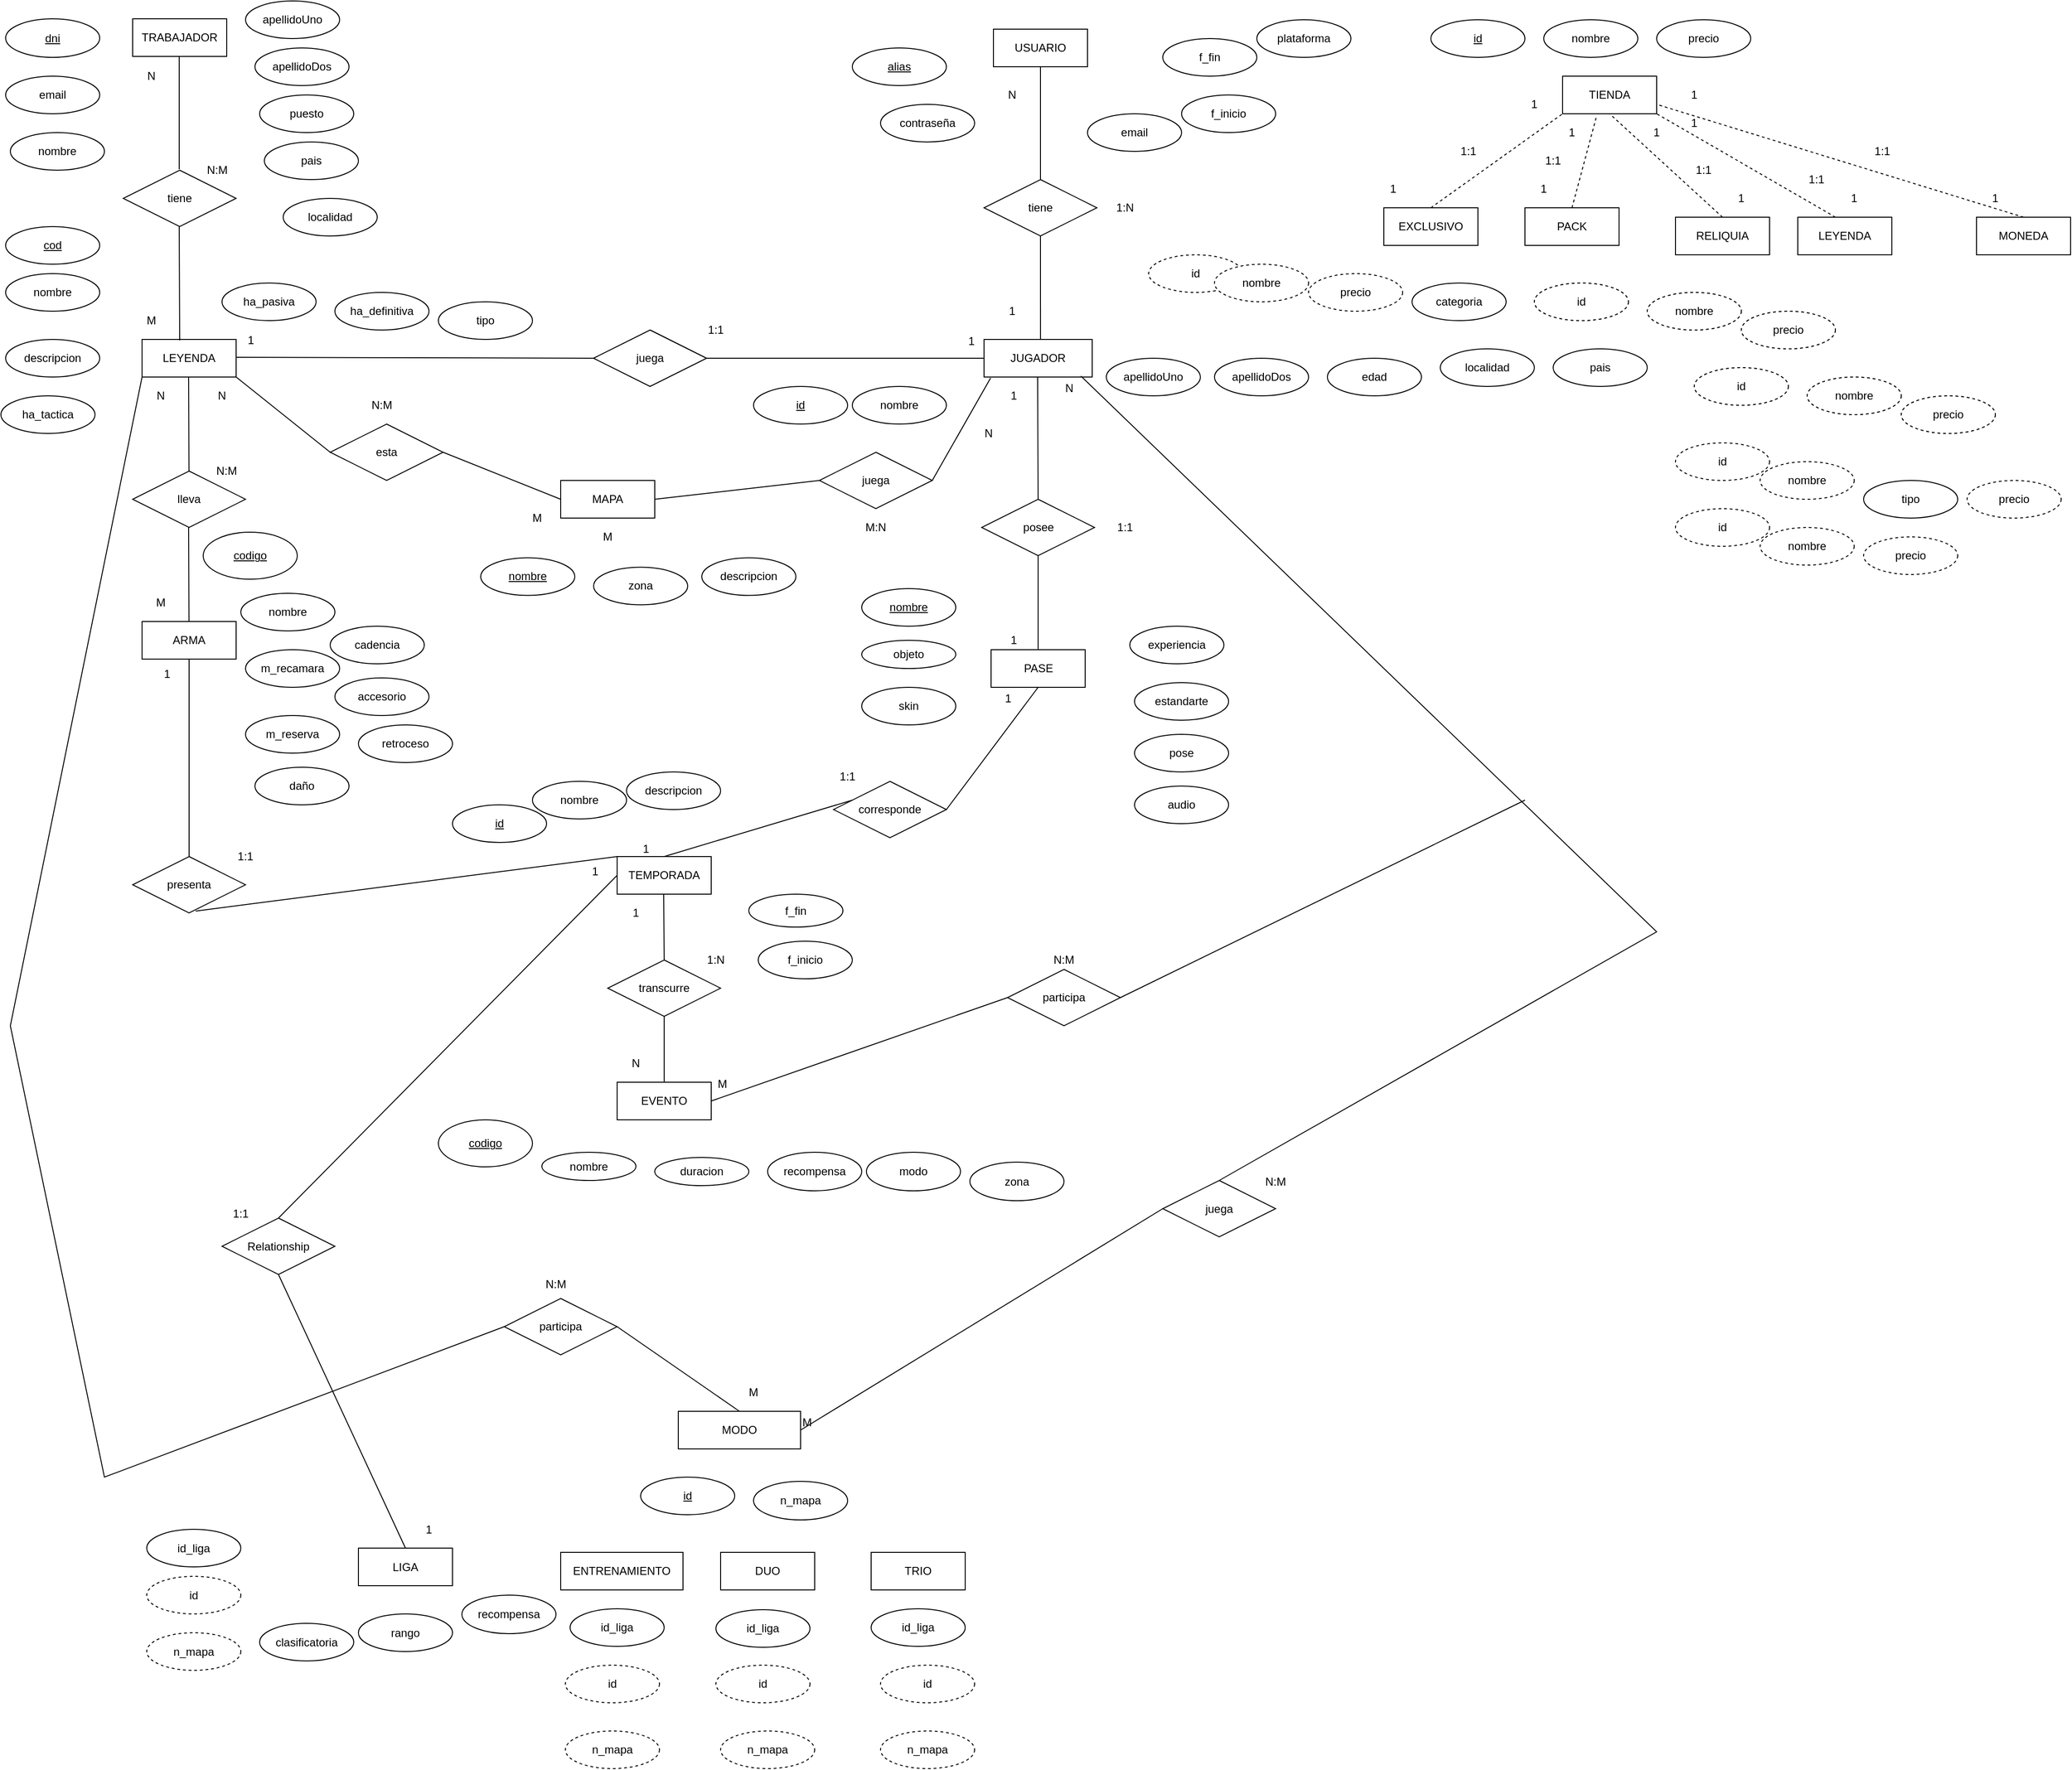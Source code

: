 <mxfile version="13.6.2" type="device"><diagram id="OpJ9rPGcbIPehEQFeCrA" name="Page-1"><mxGraphModel dx="868" dy="451" grid="1" gridSize="10" guides="1" tooltips="1" connect="1" arrows="1" fold="1" page="1" pageScale="1" pageWidth="2339" pageHeight="3300" math="0" shadow="0"><root><mxCell id="0"/><mxCell id="1" parent="0"/><mxCell id="3ivWLIvAnxg_gIfKYhiR-1" value="USUARIO" style="whiteSpace=wrap;html=1;align=center;" parent="1" vertex="1"><mxGeometry x="1085" y="40" width="100" height="40" as="geometry"/></mxCell><mxCell id="3ivWLIvAnxg_gIfKYhiR-7" value="TRABAJADOR" style="whiteSpace=wrap;html=1;align=center;" parent="1" vertex="1"><mxGeometry x="170" y="29" width="100" height="40" as="geometry"/></mxCell><mxCell id="3ivWLIvAnxg_gIfKYhiR-8" value="LEYENDA" style="whiteSpace=wrap;html=1;align=center;" parent="1" vertex="1"><mxGeometry x="180" y="370" width="100" height="40" as="geometry"/></mxCell><mxCell id="3ivWLIvAnxg_gIfKYhiR-9" value="MAPA" style="whiteSpace=wrap;html=1;align=center;" parent="1" vertex="1"><mxGeometry x="625" y="520" width="100" height="40" as="geometry"/></mxCell><mxCell id="3ivWLIvAnxg_gIfKYhiR-10" value="TEMPORADA" style="whiteSpace=wrap;html=1;align=center;" parent="1" vertex="1"><mxGeometry x="685" y="920" width="100" height="40" as="geometry"/></mxCell><mxCell id="3ivWLIvAnxg_gIfKYhiR-11" value="PASE" style="whiteSpace=wrap;html=1;align=center;" parent="1" vertex="1"><mxGeometry x="1082.5" y="700" width="100" height="40" as="geometry"/></mxCell><mxCell id="3ivWLIvAnxg_gIfKYhiR-12" value="LIGA" style="whiteSpace=wrap;html=1;align=center;" parent="1" vertex="1"><mxGeometry x="410" y="1655.5" width="100" height="40" as="geometry"/></mxCell><mxCell id="3ivWLIvAnxg_gIfKYhiR-13" value="ARMA" style="whiteSpace=wrap;html=1;align=center;" parent="1" vertex="1"><mxGeometry x="180" y="670" width="100" height="40" as="geometry"/></mxCell><mxCell id="3ivWLIvAnxg_gIfKYhiR-16" value="DUO" style="whiteSpace=wrap;html=1;align=center;" parent="1" vertex="1"><mxGeometry x="795" y="1660" width="100" height="40" as="geometry"/></mxCell><mxCell id="3ivWLIvAnxg_gIfKYhiR-17" value="TRIO" style="whiteSpace=wrap;html=1;align=center;" parent="1" vertex="1"><mxGeometry x="955" y="1660" width="100" height="40" as="geometry"/></mxCell><mxCell id="3ivWLIvAnxg_gIfKYhiR-18" value="ENTRENAMIENTO" style="whiteSpace=wrap;html=1;align=center;" parent="1" vertex="1"><mxGeometry x="625" y="1660" width="130" height="40" as="geometry"/></mxCell><mxCell id="3ivWLIvAnxg_gIfKYhiR-19" value="EVENTO" style="whiteSpace=wrap;html=1;align=center;" parent="1" vertex="1"><mxGeometry x="685" y="1160" width="100" height="40" as="geometry"/></mxCell><mxCell id="3ivWLIvAnxg_gIfKYhiR-22" value="apellidoUno" style="ellipse;whiteSpace=wrap;html=1;align=center;" parent="1" vertex="1"><mxGeometry x="1205" y="390" width="100" height="40" as="geometry"/></mxCell><mxCell id="3ivWLIvAnxg_gIfKYhiR-23" value="apellidoDos" style="ellipse;whiteSpace=wrap;html=1;align=center;" parent="1" vertex="1"><mxGeometry x="1320" y="390" width="100" height="40" as="geometry"/></mxCell><mxCell id="3ivWLIvAnxg_gIfKYhiR-24" value="nombre" style="ellipse;whiteSpace=wrap;html=1;align=center;" parent="1" vertex="1"><mxGeometry x="935" y="420" width="100" height="40" as="geometry"/></mxCell><mxCell id="3ivWLIvAnxg_gIfKYhiR-25" value="email" style="ellipse;whiteSpace=wrap;html=1;align=center;" parent="1" vertex="1"><mxGeometry x="1185" y="130" width="100" height="40" as="geometry"/></mxCell><mxCell id="3ivWLIvAnxg_gIfKYhiR-26" value="f_inicio" style="ellipse;whiteSpace=wrap;html=1;align=center;" parent="1" vertex="1"><mxGeometry x="1285" y="110" width="100" height="40" as="geometry"/></mxCell><mxCell id="3ivWLIvAnxg_gIfKYhiR-28" value="f_fin" style="ellipse;whiteSpace=wrap;html=1;align=center;" parent="1" vertex="1"><mxGeometry x="1265" y="50" width="100" height="40" as="geometry"/></mxCell><mxCell id="3ivWLIvAnxg_gIfKYhiR-29" value="contraseña" style="ellipse;whiteSpace=wrap;html=1;align=center;" parent="1" vertex="1"><mxGeometry x="965" y="120" width="100" height="40" as="geometry"/></mxCell><mxCell id="3ivWLIvAnxg_gIfKYhiR-31" value="JUGADOR" style="whiteSpace=wrap;html=1;align=center;" parent="1" vertex="1"><mxGeometry x="1075" y="370" width="115" height="40" as="geometry"/></mxCell><mxCell id="3ivWLIvAnxg_gIfKYhiR-32" value="plataforma" style="ellipse;whiteSpace=wrap;html=1;align=center;" parent="1" vertex="1"><mxGeometry x="1365" y="30" width="100" height="40" as="geometry"/></mxCell><mxCell id="3ivWLIvAnxg_gIfKYhiR-33" value="edad" style="ellipse;whiteSpace=wrap;html=1;align=center;" parent="1" vertex="1"><mxGeometry x="1440" y="390" width="100" height="40" as="geometry"/></mxCell><mxCell id="3ivWLIvAnxg_gIfKYhiR-36" value="id" style="ellipse;whiteSpace=wrap;html=1;align=center;fontStyle=4;" parent="1" vertex="1"><mxGeometry x="830" y="420" width="100" height="40" as="geometry"/></mxCell><mxCell id="3ivWLIvAnxg_gIfKYhiR-37" value="alias" style="ellipse;whiteSpace=wrap;html=1;align=center;fontStyle=4;" parent="1" vertex="1"><mxGeometry x="935" y="60" width="100" height="40" as="geometry"/></mxCell><mxCell id="3ivWLIvAnxg_gIfKYhiR-39" value="dni" style="ellipse;whiteSpace=wrap;html=1;align=center;fontStyle=4;" parent="1" vertex="1"><mxGeometry x="35" y="29" width="100" height="41" as="geometry"/></mxCell><mxCell id="3ivWLIvAnxg_gIfKYhiR-40" value="apellidoUno" style="ellipse;whiteSpace=wrap;html=1;align=center;" parent="1" vertex="1"><mxGeometry x="290" y="10" width="100" height="40" as="geometry"/></mxCell><mxCell id="3ivWLIvAnxg_gIfKYhiR-41" value="apellidoDos" style="ellipse;whiteSpace=wrap;html=1;align=center;" parent="1" vertex="1"><mxGeometry x="300" y="60" width="100" height="40" as="geometry"/></mxCell><mxCell id="3ivWLIvAnxg_gIfKYhiR-42" value="nombre" style="ellipse;whiteSpace=wrap;html=1;align=center;" parent="1" vertex="1"><mxGeometry x="40" y="150" width="100" height="40" as="geometry"/></mxCell><mxCell id="3ivWLIvAnxg_gIfKYhiR-44" value="email" style="ellipse;whiteSpace=wrap;html=1;align=center;" parent="1" vertex="1"><mxGeometry x="35" y="90" width="100" height="40" as="geometry"/></mxCell><mxCell id="3ivWLIvAnxg_gIfKYhiR-45" value="puesto" style="ellipse;whiteSpace=wrap;html=1;align=center;" parent="1" vertex="1"><mxGeometry x="305" y="110" width="100" height="40" as="geometry"/></mxCell><mxCell id="3ivWLIvAnxg_gIfKYhiR-46" value="pais" style="ellipse;whiteSpace=wrap;html=1;align=center;" parent="1" vertex="1"><mxGeometry x="310" y="160" width="100" height="40" as="geometry"/></mxCell><mxCell id="3ivWLIvAnxg_gIfKYhiR-47" value="localidad" style="ellipse;whiteSpace=wrap;html=1;align=center;" parent="1" vertex="1"><mxGeometry x="330" y="220" width="100" height="40" as="geometry"/></mxCell><mxCell id="3ivWLIvAnxg_gIfKYhiR-48" value="pais" style="ellipse;whiteSpace=wrap;html=1;align=center;" parent="1" vertex="1"><mxGeometry x="1680" y="380" width="100" height="40" as="geometry"/></mxCell><mxCell id="3ivWLIvAnxg_gIfKYhiR-49" value="localidad" style="ellipse;whiteSpace=wrap;html=1;align=center;" parent="1" vertex="1"><mxGeometry x="1560" y="380" width="100" height="40" as="geometry"/></mxCell><mxCell id="3ivWLIvAnxg_gIfKYhiR-50" value="nombre" style="ellipse;whiteSpace=wrap;html=1;align=center;" parent="1" vertex="1"><mxGeometry x="35" y="300" width="100" height="40" as="geometry"/></mxCell><mxCell id="3ivWLIvAnxg_gIfKYhiR-51" value="descripcion" style="ellipse;whiteSpace=wrap;html=1;align=center;" parent="1" vertex="1"><mxGeometry x="35" y="370" width="100" height="40" as="geometry"/></mxCell><mxCell id="3ivWLIvAnxg_gIfKYhiR-54" value="cod" style="ellipse;whiteSpace=wrap;html=1;align=center;fontStyle=4;" parent="1" vertex="1"><mxGeometry x="35" y="250" width="100" height="40" as="geometry"/></mxCell><mxCell id="3ivWLIvAnxg_gIfKYhiR-55" value="ha_tactica" style="ellipse;whiteSpace=wrap;html=1;align=center;" parent="1" vertex="1"><mxGeometry x="30" y="430" width="100" height="40" as="geometry"/></mxCell><mxCell id="3ivWLIvAnxg_gIfKYhiR-56" value="ha_pasiva" style="ellipse;whiteSpace=wrap;html=1;align=center;" parent="1" vertex="1"><mxGeometry x="265" y="310" width="100" height="40" as="geometry"/></mxCell><mxCell id="3ivWLIvAnxg_gIfKYhiR-57" value="ha_definitiva" style="ellipse;whiteSpace=wrap;html=1;align=center;" parent="1" vertex="1"><mxGeometry x="385" y="320" width="100" height="40" as="geometry"/></mxCell><mxCell id="3ivWLIvAnxg_gIfKYhiR-58" value="tipo" style="ellipse;whiteSpace=wrap;html=1;align=center;" parent="1" vertex="1"><mxGeometry x="495" y="330" width="100" height="40" as="geometry"/></mxCell><mxCell id="3ivWLIvAnxg_gIfKYhiR-59" value="id" style="ellipse;whiteSpace=wrap;html=1;align=center;fontStyle=4;" parent="1" vertex="1"><mxGeometry x="510" y="865" width="100" height="40" as="geometry"/></mxCell><mxCell id="3ivWLIvAnxg_gIfKYhiR-60" value="nombre" style="ellipse;whiteSpace=wrap;html=1;align=center;" parent="1" vertex="1"><mxGeometry x="595" y="840" width="100" height="40" as="geometry"/></mxCell><mxCell id="3ivWLIvAnxg_gIfKYhiR-61" value="f_inicio" style="ellipse;whiteSpace=wrap;html=1;align=center;" parent="1" vertex="1"><mxGeometry x="835" y="1010" width="100" height="40" as="geometry"/></mxCell><mxCell id="3ivWLIvAnxg_gIfKYhiR-62" value="f_fin" style="ellipse;whiteSpace=wrap;html=1;align=center;" parent="1" vertex="1"><mxGeometry x="825" y="960" width="100" height="35" as="geometry"/></mxCell><mxCell id="3ivWLIvAnxg_gIfKYhiR-64" value="descripcion" style="ellipse;whiteSpace=wrap;html=1;align=center;" parent="1" vertex="1"><mxGeometry x="695" y="830" width="100" height="40" as="geometry"/></mxCell><mxCell id="3ivWLIvAnxg_gIfKYhiR-66" value="zona" style="ellipse;whiteSpace=wrap;html=1;align=center;" parent="1" vertex="1"><mxGeometry x="660" y="612.25" width="100" height="40" as="geometry"/></mxCell><mxCell id="3ivWLIvAnxg_gIfKYhiR-67" value="descripcion" style="ellipse;whiteSpace=wrap;html=1;align=center;" parent="1" vertex="1"><mxGeometry x="775" y="602.25" width="100" height="40" as="geometry"/></mxCell><mxCell id="3ivWLIvAnxg_gIfKYhiR-68" value="nombre" style="ellipse;whiteSpace=wrap;html=1;align=center;fontStyle=4;" parent="1" vertex="1"><mxGeometry x="540" y="602.25" width="100" height="40" as="geometry"/></mxCell><mxCell id="PjXVe1Uv_4ituTJSpdPU-1" value="nombre" style="ellipse;whiteSpace=wrap;html=1;align=center;fontStyle=4;" parent="1" vertex="1"><mxGeometry x="945" y="635" width="100" height="40" as="geometry"/></mxCell><mxCell id="PjXVe1Uv_4ituTJSpdPU-2" value="objeto" style="ellipse;whiteSpace=wrap;html=1;align=center;" parent="1" vertex="1"><mxGeometry x="945" y="690" width="100" height="30" as="geometry"/></mxCell><mxCell id="PjXVe1Uv_4ituTJSpdPU-3" value="skin" style="ellipse;whiteSpace=wrap;html=1;align=center;" parent="1" vertex="1"><mxGeometry x="945" y="740" width="100" height="40" as="geometry"/></mxCell><mxCell id="PjXVe1Uv_4ituTJSpdPU-4" value="audio" style="ellipse;whiteSpace=wrap;html=1;align=center;" parent="1" vertex="1"><mxGeometry x="1235" y="845" width="100" height="40" as="geometry"/></mxCell><mxCell id="PjXVe1Uv_4ituTJSpdPU-5" value="pose" style="ellipse;whiteSpace=wrap;html=1;align=center;" parent="1" vertex="1"><mxGeometry x="1235" y="790" width="100" height="40" as="geometry"/></mxCell><mxCell id="PjXVe1Uv_4ituTJSpdPU-6" value="estandarte" style="ellipse;whiteSpace=wrap;html=1;align=center;" parent="1" vertex="1"><mxGeometry x="1235" y="735" width="100" height="40" as="geometry"/></mxCell><mxCell id="PjXVe1Uv_4ituTJSpdPU-7" value="experiencia" style="ellipse;whiteSpace=wrap;html=1;align=center;" parent="1" vertex="1"><mxGeometry x="1230" y="675" width="100" height="40" as="geometry"/></mxCell><mxCell id="PjXVe1Uv_4ituTJSpdPU-9" value="rango" style="ellipse;whiteSpace=wrap;html=1;align=center;" parent="1" vertex="1"><mxGeometry x="410" y="1725.5" width="100" height="40" as="geometry"/></mxCell><mxCell id="PjXVe1Uv_4ituTJSpdPU-14" value="recompensa" style="ellipse;whiteSpace=wrap;html=1;align=center;" parent="1" vertex="1"><mxGeometry x="520" y="1705.5" width="100" height="41" as="geometry"/></mxCell><mxCell id="PjXVe1Uv_4ituTJSpdPU-21" value="nombre" style="ellipse;whiteSpace=wrap;html=1;align=center;" parent="1" vertex="1"><mxGeometry x="285" y="640" width="100" height="40" as="geometry"/></mxCell><mxCell id="PjXVe1Uv_4ituTJSpdPU-22" value="m_recamara" style="ellipse;whiteSpace=wrap;html=1;align=center;" parent="1" vertex="1"><mxGeometry x="290" y="700" width="100" height="40" as="geometry"/></mxCell><mxCell id="PjXVe1Uv_4ituTJSpdPU-23" value="m_reserva" style="ellipse;whiteSpace=wrap;html=1;align=center;" parent="1" vertex="1"><mxGeometry x="290" y="770" width="100" height="40" as="geometry"/></mxCell><mxCell id="PjXVe1Uv_4ituTJSpdPU-24" value="daño" style="ellipse;whiteSpace=wrap;html=1;align=center;" parent="1" vertex="1"><mxGeometry x="300" y="825" width="100" height="40" as="geometry"/></mxCell><mxCell id="PjXVe1Uv_4ituTJSpdPU-25" value="retroceso" style="ellipse;whiteSpace=wrap;html=1;align=center;" parent="1" vertex="1"><mxGeometry x="410" y="780" width="100" height="40" as="geometry"/></mxCell><mxCell id="PjXVe1Uv_4ituTJSpdPU-26" value="accesorio" style="ellipse;whiteSpace=wrap;html=1;align=center;" parent="1" vertex="1"><mxGeometry x="385" y="730" width="100" height="40" as="geometry"/></mxCell><mxCell id="PjXVe1Uv_4ituTJSpdPU-27" value="codigo" style="ellipse;whiteSpace=wrap;html=1;align=center;fontStyle=4;" parent="1" vertex="1"><mxGeometry x="245" y="575" width="100" height="50" as="geometry"/></mxCell><mxCell id="PjXVe1Uv_4ituTJSpdPU-28" value="cadencia" style="ellipse;whiteSpace=wrap;html=1;align=center;" parent="1" vertex="1"><mxGeometry x="380" y="675" width="100" height="40" as="geometry"/></mxCell><mxCell id="PjXVe1Uv_4ituTJSpdPU-29" value="duracion" style="ellipse;whiteSpace=wrap;html=1;align=center;" parent="1" vertex="1"><mxGeometry x="725" y="1240" width="100" height="30" as="geometry"/></mxCell><mxCell id="PjXVe1Uv_4ituTJSpdPU-31" value="nombre" style="ellipse;whiteSpace=wrap;html=1;align=center;" parent="1" vertex="1"><mxGeometry x="605" y="1234.5" width="100" height="30" as="geometry"/></mxCell><mxCell id="PjXVe1Uv_4ituTJSpdPU-32" value="recompensa" style="ellipse;whiteSpace=wrap;html=1;align=center;" parent="1" vertex="1"><mxGeometry x="845" y="1234.5" width="100" height="41" as="geometry"/></mxCell><mxCell id="PjXVe1Uv_4ituTJSpdPU-33" value="modo" style="ellipse;whiteSpace=wrap;html=1;align=center;" parent="1" vertex="1"><mxGeometry x="950" y="1234.5" width="100" height="41" as="geometry"/></mxCell><mxCell id="PjXVe1Uv_4ituTJSpdPU-34" value="zona" style="ellipse;whiteSpace=wrap;html=1;align=center;" parent="1" vertex="1"><mxGeometry x="1060" y="1245" width="100" height="41" as="geometry"/></mxCell><mxCell id="PjXVe1Uv_4ituTJSpdPU-35" value="codigo" style="ellipse;whiteSpace=wrap;html=1;align=center;fontStyle=4;" parent="1" vertex="1"><mxGeometry x="495" y="1200" width="100" height="50" as="geometry"/></mxCell><mxCell id="PjXVe1Uv_4ituTJSpdPU-36" value="n_mapa" style="ellipse;whiteSpace=wrap;html=1;align=center;" parent="1" vertex="1"><mxGeometry x="830" y="1584.5" width="100" height="41" as="geometry"/></mxCell><mxCell id="PjXVe1Uv_4ituTJSpdPU-40" value="MODO" style="whiteSpace=wrap;html=1;align=center;" parent="1" vertex="1"><mxGeometry x="750" y="1510" width="130" height="40" as="geometry"/></mxCell><mxCell id="PjXVe1Uv_4ituTJSpdPU-42" value="id" style="ellipse;whiteSpace=wrap;html=1;align=center;fontStyle=4;" parent="1" vertex="1"><mxGeometry x="710" y="1580" width="100" height="40" as="geometry"/></mxCell><mxCell id="PjXVe1Uv_4ituTJSpdPU-43" value="n_mapa" style="ellipse;whiteSpace=wrap;html=1;align=center;dashed=1;" parent="1" vertex="1"><mxGeometry x="630" y="1850" width="100" height="40" as="geometry"/></mxCell><mxCell id="PjXVe1Uv_4ituTJSpdPU-44" value="n_mapa" style="ellipse;whiteSpace=wrap;html=1;align=center;dashed=1;" parent="1" vertex="1"><mxGeometry x="965" y="1850" width="100" height="40" as="geometry"/></mxCell><mxCell id="PjXVe1Uv_4ituTJSpdPU-45" value="n_mapa" style="ellipse;whiteSpace=wrap;html=1;align=center;dashed=1;" parent="1" vertex="1"><mxGeometry x="795" y="1850" width="100" height="40" as="geometry"/></mxCell><mxCell id="PjXVe1Uv_4ituTJSpdPU-46" value="tiene" style="shape=rhombus;perimeter=rhombusPerimeter;whiteSpace=wrap;html=1;align=center;" parent="1" vertex="1"><mxGeometry x="1075" y="200" width="120" height="60" as="geometry"/></mxCell><mxCell id="PjXVe1Uv_4ituTJSpdPU-51" value="" style="endArrow=none;html=1;rounded=0;entryX=0.5;entryY=1;entryDx=0;entryDy=0;exitX=0.5;exitY=0;exitDx=0;exitDy=0;" parent="1" source="PjXVe1Uv_4ituTJSpdPU-46" target="3ivWLIvAnxg_gIfKYhiR-1" edge="1"><mxGeometry relative="1" as="geometry"><mxPoint x="965" y="240" as="sourcePoint"/><mxPoint x="1125" y="240" as="targetPoint"/></mxGeometry></mxCell><mxCell id="PjXVe1Uv_4ituTJSpdPU-53" value="N" style="text;html=1;strokeColor=none;fillColor=none;align=center;verticalAlign=middle;whiteSpace=wrap;rounded=0;" parent="1" vertex="1"><mxGeometry x="1085" y="100" width="40" height="20" as="geometry"/></mxCell><mxCell id="PjXVe1Uv_4ituTJSpdPU-55" value="1" style="text;html=1;strokeColor=none;fillColor=none;align=center;verticalAlign=middle;whiteSpace=wrap;rounded=0;" parent="1" vertex="1"><mxGeometry x="1085" y="330" width="40" height="20" as="geometry"/></mxCell><mxCell id="PjXVe1Uv_4ituTJSpdPU-57" value="" style="endArrow=none;html=1;rounded=0;entryX=0.5;entryY=1;entryDx=0;entryDy=0;exitX=0.522;exitY=0;exitDx=0;exitDy=0;exitPerimeter=0;" parent="1" source="3ivWLIvAnxg_gIfKYhiR-31" edge="1"><mxGeometry relative="1" as="geometry"><mxPoint x="1135" y="360" as="sourcePoint"/><mxPoint x="1135" y="260" as="targetPoint"/></mxGeometry></mxCell><mxCell id="PjXVe1Uv_4ituTJSpdPU-58" value="1:N" style="text;html=1;strokeColor=none;fillColor=none;align=center;verticalAlign=middle;whiteSpace=wrap;rounded=0;" parent="1" vertex="1"><mxGeometry x="1205" y="220" width="40" height="20" as="geometry"/></mxCell><mxCell id="PjXVe1Uv_4ituTJSpdPU-60" value="juega" style="shape=rhombus;perimeter=rhombusPerimeter;whiteSpace=wrap;html=1;align=center;" parent="1" vertex="1"><mxGeometry x="660" y="360" width="120" height="60" as="geometry"/></mxCell><mxCell id="PjXVe1Uv_4ituTJSpdPU-61" value="1:1" style="text;html=1;strokeColor=none;fillColor=none;align=center;verticalAlign=middle;whiteSpace=wrap;rounded=0;" parent="1" vertex="1"><mxGeometry x="770" y="350" width="40" height="20" as="geometry"/></mxCell><mxCell id="PjXVe1Uv_4ituTJSpdPU-62" value="" style="endArrow=none;html=1;rounded=0;entryX=0;entryY=0.5;entryDx=0;entryDy=0;exitX=1;exitY=0.5;exitDx=0;exitDy=0;" parent="1" source="PjXVe1Uv_4ituTJSpdPU-60" target="3ivWLIvAnxg_gIfKYhiR-31" edge="1"><mxGeometry relative="1" as="geometry"><mxPoint x="780" y="379.5" as="sourcePoint"/><mxPoint x="940" y="379.5" as="targetPoint"/></mxGeometry></mxCell><mxCell id="PjXVe1Uv_4ituTJSpdPU-63" value="1" style="resizable=0;html=1;align=right;verticalAlign=bottom;" parent="PjXVe1Uv_4ituTJSpdPU-62" connectable="0" vertex="1"><mxGeometry x="1" relative="1" as="geometry"><mxPoint x="-10" y="-10" as="offset"/></mxGeometry></mxCell><mxCell id="PjXVe1Uv_4ituTJSpdPU-64" value="" style="endArrow=none;html=1;rounded=0;entryX=0;entryY=0.5;entryDx=0;entryDy=0;" parent="1" target="PjXVe1Uv_4ituTJSpdPU-60" edge="1"><mxGeometry relative="1" as="geometry"><mxPoint x="280" y="389" as="sourcePoint"/><mxPoint x="585" y="389.5" as="targetPoint"/></mxGeometry></mxCell><mxCell id="PjXVe1Uv_4ituTJSpdPU-65" value="1" style="resizable=0;html=1;align=right;verticalAlign=bottom;" parent="PjXVe1Uv_4ituTJSpdPU-64" connectable="0" vertex="1"><mxGeometry x="1" relative="1" as="geometry"><mxPoint x="-360" y="-10" as="offset"/></mxGeometry></mxCell><mxCell id="PjXVe1Uv_4ituTJSpdPU-67" value="juega" style="shape=rhombus;perimeter=rhombusPerimeter;whiteSpace=wrap;html=1;align=center;" parent="1" vertex="1"><mxGeometry x="660" y="360" width="120" height="60" as="geometry"/></mxCell><mxCell id="PjXVe1Uv_4ituTJSpdPU-69" value="" style="endArrow=none;html=1;rounded=0;entryX=0.5;entryY=1;entryDx=0;entryDy=0;exitX=0.4;exitY=0.025;exitDx=0;exitDy=0;exitPerimeter=0;" parent="1" source="3ivWLIvAnxg_gIfKYhiR-8" edge="1"><mxGeometry relative="1" as="geometry"><mxPoint x="220" y="340" as="sourcePoint"/><mxPoint x="219.5" y="250" as="targetPoint"/></mxGeometry></mxCell><mxCell id="PjXVe1Uv_4ituTJSpdPU-70" value="" style="endArrow=none;html=1;rounded=0;entryX=0.5;entryY=1;entryDx=0;entryDy=0;exitX=0.5;exitY=0;exitDx=0;exitDy=0;" parent="1" edge="1"><mxGeometry relative="1" as="geometry"><mxPoint x="219.5" y="189" as="sourcePoint"/><mxPoint x="219.5" y="69" as="targetPoint"/></mxGeometry></mxCell><mxCell id="PjXVe1Uv_4ituTJSpdPU-72" value="tiene" style="shape=rhombus;perimeter=rhombusPerimeter;whiteSpace=wrap;html=1;align=center;" parent="1" vertex="1"><mxGeometry x="160" y="190" width="120" height="60" as="geometry"/></mxCell><mxCell id="PjXVe1Uv_4ituTJSpdPU-73" value="N:M" style="text;html=1;strokeColor=none;fillColor=none;align=center;verticalAlign=middle;whiteSpace=wrap;rounded=0;" parent="1" vertex="1"><mxGeometry x="240" y="180" width="40" height="20" as="geometry"/></mxCell><mxCell id="PjXVe1Uv_4ituTJSpdPU-74" value="N" style="text;html=1;strokeColor=none;fillColor=none;align=center;verticalAlign=middle;whiteSpace=wrap;rounded=0;" parent="1" vertex="1"><mxGeometry x="170" y="80" width="40" height="20" as="geometry"/></mxCell><mxCell id="PjXVe1Uv_4ituTJSpdPU-75" value="M" style="text;html=1;strokeColor=none;fillColor=none;align=center;verticalAlign=middle;whiteSpace=wrap;rounded=0;" parent="1" vertex="1"><mxGeometry x="170" y="340" width="40" height="20" as="geometry"/></mxCell><mxCell id="PjXVe1Uv_4ituTJSpdPU-79" value="id" style="ellipse;whiteSpace=wrap;html=1;align=center;dashed=1;" parent="1" vertex="1"><mxGeometry x="630" y="1780" width="100" height="40" as="geometry"/></mxCell><mxCell id="PjXVe1Uv_4ituTJSpdPU-80" value="id" style="ellipse;whiteSpace=wrap;html=1;align=center;dashed=1;" parent="1" vertex="1"><mxGeometry x="790" y="1780" width="100" height="40" as="geometry"/></mxCell><mxCell id="PjXVe1Uv_4ituTJSpdPU-81" value="id" style="ellipse;whiteSpace=wrap;html=1;align=center;dashed=1;" parent="1" vertex="1"><mxGeometry x="965" y="1780" width="100" height="40" as="geometry"/></mxCell><mxCell id="PjXVe1Uv_4ituTJSpdPU-82" value="posee" style="shape=rhombus;perimeter=rhombusPerimeter;whiteSpace=wrap;html=1;align=center;" parent="1" vertex="1"><mxGeometry x="1072.5" y="540" width="120" height="60" as="geometry"/></mxCell><mxCell id="PjXVe1Uv_4ituTJSpdPU-83" value="" style="endArrow=none;html=1;rounded=0;exitX=0.5;exitY=0;exitDx=0;exitDy=0;entryX=0.5;entryY=1;entryDx=0;entryDy=0;" parent="1" source="3ivWLIvAnxg_gIfKYhiR-11" target="PjXVe1Uv_4ituTJSpdPU-82" edge="1"><mxGeometry relative="1" as="geometry"><mxPoint x="1129" y="740" as="sourcePoint"/><mxPoint x="1129" y="600" as="targetPoint"/></mxGeometry></mxCell><mxCell id="PjXVe1Uv_4ituTJSpdPU-85" value="" style="endArrow=none;html=1;rounded=0;exitX=0.5;exitY=0;exitDx=0;exitDy=0;" parent="1" source="PjXVe1Uv_4ituTJSpdPU-82" edge="1"><mxGeometry relative="1" as="geometry"><mxPoint x="1133" y="520" as="sourcePoint"/><mxPoint x="1132" y="410" as="targetPoint"/></mxGeometry></mxCell><mxCell id="PjXVe1Uv_4ituTJSpdPU-86" value="1:1" style="text;html=1;strokeColor=none;fillColor=none;align=center;verticalAlign=middle;whiteSpace=wrap;rounded=0;" parent="1" vertex="1"><mxGeometry x="1205" y="560" width="40" height="20" as="geometry"/></mxCell><mxCell id="PjXVe1Uv_4ituTJSpdPU-88" value="1" style="resizable=0;html=1;align=right;verticalAlign=bottom;" parent="1" connectable="0" vertex="1"><mxGeometry x="1065" y="360" as="geometry"><mxPoint x="45" y="78" as="offset"/></mxGeometry></mxCell><mxCell id="PjXVe1Uv_4ituTJSpdPU-89" value="1" style="resizable=0;html=1;align=right;verticalAlign=bottom;" parent="1" connectable="0" vertex="1"><mxGeometry x="1065" y="620" as="geometry"><mxPoint x="45" y="78" as="offset"/></mxGeometry></mxCell><mxCell id="_RUE8CeRTio3EogM7BUZ-1" value="lleva" style="shape=rhombus;perimeter=rhombusPerimeter;whiteSpace=wrap;html=1;align=center;" parent="1" vertex="1"><mxGeometry x="170" y="510" width="120" height="60" as="geometry"/></mxCell><mxCell id="_RUE8CeRTio3EogM7BUZ-2" value="" style="endArrow=none;html=1;rounded=0;entryX=0.5;entryY=1;entryDx=0;entryDy=0;" parent="1" source="_RUE8CeRTio3EogM7BUZ-1" edge="1"><mxGeometry relative="1" as="geometry"><mxPoint x="230" y="480" as="sourcePoint"/><mxPoint x="229.5" y="410" as="targetPoint"/></mxGeometry></mxCell><mxCell id="_RUE8CeRTio3EogM7BUZ-3" value="" style="endArrow=none;html=1;rounded=0;entryX=0.5;entryY=1;entryDx=0;entryDy=0;" parent="1" edge="1"><mxGeometry relative="1" as="geometry"><mxPoint x="229.885" y="670.058" as="sourcePoint"/><mxPoint x="229.5" y="570" as="targetPoint"/></mxGeometry></mxCell><mxCell id="_RUE8CeRTio3EogM7BUZ-4" value="N" style="text;html=1;strokeColor=none;fillColor=none;align=center;verticalAlign=middle;whiteSpace=wrap;rounded=0;" parent="1" vertex="1"><mxGeometry x="180" y="420" width="40" height="20" as="geometry"/></mxCell><mxCell id="_RUE8CeRTio3EogM7BUZ-5" value="M" style="text;html=1;strokeColor=none;fillColor=none;align=center;verticalAlign=middle;whiteSpace=wrap;rounded=0;" parent="1" vertex="1"><mxGeometry x="180" y="640" width="40" height="20" as="geometry"/></mxCell><mxCell id="_RUE8CeRTio3EogM7BUZ-6" value="N:M" style="text;html=1;strokeColor=none;fillColor=none;align=center;verticalAlign=middle;whiteSpace=wrap;rounded=0;" parent="1" vertex="1"><mxGeometry x="250" y="500" width="40" height="20" as="geometry"/></mxCell><mxCell id="_RUE8CeRTio3EogM7BUZ-7" value="transcurre" style="shape=rhombus;perimeter=rhombusPerimeter;whiteSpace=wrap;html=1;align=center;" parent="1" vertex="1"><mxGeometry x="675" y="1030" width="120" height="60" as="geometry"/></mxCell><mxCell id="_RUE8CeRTio3EogM7BUZ-8" value="" style="endArrow=none;html=1;rounded=0;entryX=0.5;entryY=1;entryDx=0;entryDy=0;exitX=0.5;exitY=0;exitDx=0;exitDy=0;" parent="1" source="_RUE8CeRTio3EogM7BUZ-7" edge="1"><mxGeometry relative="1" as="geometry"><mxPoint x="735" y="1030" as="sourcePoint"/><mxPoint x="734.5" y="960.5" as="targetPoint"/></mxGeometry></mxCell><mxCell id="_RUE8CeRTio3EogM7BUZ-10" value="" style="endArrow=none;html=1;rounded=0;entryX=0.5;entryY=1;entryDx=0;entryDy=0;exitX=0.5;exitY=0;exitDx=0;exitDy=0;" parent="1" target="_RUE8CeRTio3EogM7BUZ-7" edge="1"><mxGeometry relative="1" as="geometry"><mxPoint x="735" y="1160" as="sourcePoint"/><mxPoint x="734.5" y="1100.5" as="targetPoint"/></mxGeometry></mxCell><mxCell id="_RUE8CeRTio3EogM7BUZ-11" value="1" style="text;html=1;strokeColor=none;fillColor=none;align=center;verticalAlign=middle;whiteSpace=wrap;rounded=0;" parent="1" vertex="1"><mxGeometry x="685" y="970" width="40" height="20" as="geometry"/></mxCell><mxCell id="_RUE8CeRTio3EogM7BUZ-12" value="N" style="text;html=1;strokeColor=none;fillColor=none;align=center;verticalAlign=middle;whiteSpace=wrap;rounded=0;" parent="1" vertex="1"><mxGeometry x="685" y="1130" width="40" height="20" as="geometry"/></mxCell><mxCell id="_RUE8CeRTio3EogM7BUZ-13" value="1:N" style="text;html=1;strokeColor=none;fillColor=none;align=center;verticalAlign=middle;whiteSpace=wrap;rounded=0;" parent="1" vertex="1"><mxGeometry x="770" y="1020" width="40" height="20" as="geometry"/></mxCell><mxCell id="_RUE8CeRTio3EogM7BUZ-15" value="juega" style="shape=rhombus;perimeter=rhombusPerimeter;whiteSpace=wrap;html=1;align=center;" parent="1" vertex="1"><mxGeometry x="900" y="490" width="120" height="60" as="geometry"/></mxCell><mxCell id="_RUE8CeRTio3EogM7BUZ-18" value="" style="endArrow=none;html=1;rounded=0;exitX=1;exitY=0.5;exitDx=0;exitDy=0;entryX=0;entryY=0.5;entryDx=0;entryDy=0;" parent="1" source="3ivWLIvAnxg_gIfKYhiR-9" target="_RUE8CeRTio3EogM7BUZ-15" edge="1"><mxGeometry relative="1" as="geometry"><mxPoint x="750" y="540" as="sourcePoint"/><mxPoint x="820" y="541" as="targetPoint"/></mxGeometry></mxCell><mxCell id="_RUE8CeRTio3EogM7BUZ-20" value="" style="endArrow=none;html=1;rounded=0;entryX=0.061;entryY=1.025;entryDx=0;entryDy=0;exitX=1;exitY=0.5;exitDx=0;exitDy=0;entryPerimeter=0;" parent="1" source="_RUE8CeRTio3EogM7BUZ-15" target="3ivWLIvAnxg_gIfKYhiR-31" edge="1"><mxGeometry relative="1" as="geometry"><mxPoint x="1010" y="520" as="sourcePoint"/><mxPoint x="1111.25" y="502.25" as="targetPoint"/></mxGeometry></mxCell><mxCell id="_RUE8CeRTio3EogM7BUZ-21" value="N" style="text;html=1;strokeColor=none;fillColor=none;align=center;verticalAlign=middle;whiteSpace=wrap;rounded=0;" parent="1" vertex="1"><mxGeometry x="1060" y="460" width="40" height="20" as="geometry"/></mxCell><mxCell id="_RUE8CeRTio3EogM7BUZ-22" value="M" style="text;html=1;strokeColor=none;fillColor=none;align=center;verticalAlign=middle;whiteSpace=wrap;rounded=0;" parent="1" vertex="1"><mxGeometry x="655" y="570" width="40" height="20" as="geometry"/></mxCell><mxCell id="_RUE8CeRTio3EogM7BUZ-24" value="esta" style="shape=rhombus;perimeter=rhombusPerimeter;whiteSpace=wrap;html=1;align=center;" parent="1" vertex="1"><mxGeometry x="380" y="460" width="120" height="60" as="geometry"/></mxCell><mxCell id="_RUE8CeRTio3EogM7BUZ-25" value="" style="endArrow=none;html=1;rounded=0;exitX=1;exitY=1;exitDx=0;exitDy=0;entryX=0;entryY=0.5;entryDx=0;entryDy=0;" parent="1" source="3ivWLIvAnxg_gIfKYhiR-8" target="_RUE8CeRTio3EogM7BUZ-24" edge="1"><mxGeometry relative="1" as="geometry"><mxPoint x="280" y="450" as="sourcePoint"/><mxPoint x="455" y="430" as="targetPoint"/></mxGeometry></mxCell><mxCell id="_RUE8CeRTio3EogM7BUZ-26" value="" style="endArrow=none;html=1;rounded=0;entryX=0;entryY=0.5;entryDx=0;entryDy=0;" parent="1" target="3ivWLIvAnxg_gIfKYhiR-9" edge="1"><mxGeometry relative="1" as="geometry"><mxPoint x="500" y="490" as="sourcePoint"/><mxPoint x="600" y="480" as="targetPoint"/></mxGeometry></mxCell><mxCell id="_RUE8CeRTio3EogM7BUZ-27" value="M:N" style="text;html=1;strokeColor=none;fillColor=none;align=center;verticalAlign=middle;whiteSpace=wrap;rounded=0;" parent="1" vertex="1"><mxGeometry x="940" y="560" width="40" height="20" as="geometry"/></mxCell><mxCell id="_RUE8CeRTio3EogM7BUZ-28" value="M" style="text;html=1;strokeColor=none;fillColor=none;align=center;verticalAlign=middle;whiteSpace=wrap;rounded=0;" parent="1" vertex="1"><mxGeometry x="580" y="550" width="40" height="20" as="geometry"/></mxCell><mxCell id="_RUE8CeRTio3EogM7BUZ-29" value="N" style="text;html=1;strokeColor=none;fillColor=none;align=center;verticalAlign=middle;whiteSpace=wrap;rounded=0;" parent="1" vertex="1"><mxGeometry x="245" y="420" width="40" height="20" as="geometry"/></mxCell><mxCell id="_RUE8CeRTio3EogM7BUZ-30" value="N:M" style="text;html=1;strokeColor=none;fillColor=none;align=center;verticalAlign=middle;whiteSpace=wrap;rounded=0;" parent="1" vertex="1"><mxGeometry x="415" y="430" width="40" height="20" as="geometry"/></mxCell><mxCell id="ec6OSTlm9SBcLSYi0SMa-1" value="n_mapa" style="ellipse;whiteSpace=wrap;html=1;align=center;dashed=1;" parent="1" vertex="1"><mxGeometry x="185" y="1745.5" width="100" height="40" as="geometry"/></mxCell><mxCell id="ec6OSTlm9SBcLSYi0SMa-2" value="id" style="ellipse;whiteSpace=wrap;html=1;align=center;dashed=1;" parent="1" vertex="1"><mxGeometry x="185" y="1685.5" width="100" height="40" as="geometry"/></mxCell><mxCell id="ec6OSTlm9SBcLSYi0SMa-3" value="clasificatoria" style="ellipse;whiteSpace=wrap;html=1;align=center;" parent="1" vertex="1"><mxGeometry x="305" y="1735.5" width="100" height="40" as="geometry"/></mxCell><mxCell id="ec6OSTlm9SBcLSYi0SMa-5" value="Relationship" style="shape=rhombus;perimeter=rhombusPerimeter;whiteSpace=wrap;html=1;align=center;" parent="1" vertex="1"><mxGeometry x="265" y="1304.5" width="120" height="60" as="geometry"/></mxCell><mxCell id="ec6OSTlm9SBcLSYi0SMa-6" value="" style="endArrow=none;html=1;rounded=0;exitX=0.5;exitY=0;exitDx=0;exitDy=0;entryX=0;entryY=0.5;entryDx=0;entryDy=0;" parent="1" source="ec6OSTlm9SBcLSYi0SMa-5" target="3ivWLIvAnxg_gIfKYhiR-10" edge="1"><mxGeometry relative="1" as="geometry"><mxPoint x="324.5" y="1270" as="sourcePoint"/><mxPoint x="480" y="1050" as="targetPoint"/></mxGeometry></mxCell><mxCell id="ec6OSTlm9SBcLSYi0SMa-7" value="" style="endArrow=none;html=1;rounded=0;entryX=0.5;entryY=1;entryDx=0;entryDy=0;exitX=0.5;exitY=0;exitDx=0;exitDy=0;" parent="1" source="3ivWLIvAnxg_gIfKYhiR-12" target="ec6OSTlm9SBcLSYi0SMa-5" edge="1"><mxGeometry relative="1" as="geometry"><mxPoint x="390" y="1465.5" as="sourcePoint"/><mxPoint x="365" y="1380" as="targetPoint"/></mxGeometry></mxCell><mxCell id="ec6OSTlm9SBcLSYi0SMa-8" value="1:1" style="text;html=1;strokeColor=none;fillColor=none;align=center;verticalAlign=middle;whiteSpace=wrap;rounded=0;" parent="1" vertex="1"><mxGeometry x="265" y="1290" width="40" height="20" as="geometry"/></mxCell><mxCell id="ec6OSTlm9SBcLSYi0SMa-9" value="1" style="text;html=1;strokeColor=none;fillColor=none;align=center;verticalAlign=middle;whiteSpace=wrap;rounded=0;" parent="1" vertex="1"><mxGeometry x="465" y="1625.5" width="40" height="20" as="geometry"/></mxCell><mxCell id="ec6OSTlm9SBcLSYi0SMa-10" value="TIENDA" style="whiteSpace=wrap;html=1;align=center;" parent="1" vertex="1"><mxGeometry x="1690" y="90" width="100" height="40" as="geometry"/></mxCell><mxCell id="ec6OSTlm9SBcLSYi0SMa-12" value="id" style="ellipse;whiteSpace=wrap;html=1;align=center;fontStyle=4;" parent="1" vertex="1"><mxGeometry x="1550" y="30" width="100" height="40" as="geometry"/></mxCell><mxCell id="ec6OSTlm9SBcLSYi0SMa-13" value="categoria" style="ellipse;whiteSpace=wrap;html=1;align=center;" parent="1" vertex="1"><mxGeometry x="1530" y="310" width="100" height="40" as="geometry"/></mxCell><mxCell id="ec6OSTlm9SBcLSYi0SMa-14" value="nombre" style="ellipse;whiteSpace=wrap;html=1;align=center;" parent="1" vertex="1"><mxGeometry x="1670" y="30" width="100" height="40" as="geometry"/></mxCell><mxCell id="ec6OSTlm9SBcLSYi0SMa-15" value="EXCLUSIVO" style="whiteSpace=wrap;html=1;align=center;" parent="1" vertex="1"><mxGeometry x="1500" y="230" width="100" height="40" as="geometry"/></mxCell><mxCell id="ec6OSTlm9SBcLSYi0SMa-16" value="PACK" style="whiteSpace=wrap;html=1;align=center;" parent="1" vertex="1"><mxGeometry x="1650" y="230" width="100" height="40" as="geometry"/></mxCell><mxCell id="ec6OSTlm9SBcLSYi0SMa-17" value="RELIQUIA" style="whiteSpace=wrap;html=1;align=center;" parent="1" vertex="1"><mxGeometry x="1810" y="240" width="100" height="40" as="geometry"/></mxCell><mxCell id="ec6OSTlm9SBcLSYi0SMa-18" value="precio" style="ellipse;whiteSpace=wrap;html=1;align=center;" parent="1" vertex="1"><mxGeometry x="1790" y="30" width="100" height="40" as="geometry"/></mxCell><mxCell id="ec6OSTlm9SBcLSYi0SMa-19" value="LEYENDA" style="whiteSpace=wrap;html=1;align=center;" parent="1" vertex="1"><mxGeometry x="1940" y="240" width="100" height="40" as="geometry"/></mxCell><mxCell id="ec6OSTlm9SBcLSYi0SMa-20" value="MONEDA" style="whiteSpace=wrap;html=1;align=center;" parent="1" vertex="1"><mxGeometry x="2130" y="240" width="100" height="40" as="geometry"/></mxCell><mxCell id="ec6OSTlm9SBcLSYi0SMa-21" value="id" style="ellipse;whiteSpace=wrap;html=1;align=center;dashed=1;" parent="1" vertex="1"><mxGeometry x="1250" y="280" width="100" height="40" as="geometry"/></mxCell><mxCell id="ec6OSTlm9SBcLSYi0SMa-22" value="nombre" style="ellipse;whiteSpace=wrap;html=1;align=center;dashed=1;" parent="1" vertex="1"><mxGeometry x="1320" y="290" width="100" height="40" as="geometry"/></mxCell><mxCell id="ec6OSTlm9SBcLSYi0SMa-24" value="precio" style="ellipse;whiteSpace=wrap;html=1;align=center;dashed=1;" parent="1" vertex="1"><mxGeometry x="1420" y="300" width="100" height="40" as="geometry"/></mxCell><mxCell id="ec6OSTlm9SBcLSYi0SMa-27" value="id" style="ellipse;whiteSpace=wrap;html=1;align=center;dashed=1;" parent="1" vertex="1"><mxGeometry x="1660" y="310" width="100" height="40" as="geometry"/></mxCell><mxCell id="ec6OSTlm9SBcLSYi0SMa-28" value="nombre" style="ellipse;whiteSpace=wrap;html=1;align=center;dashed=1;" parent="1" vertex="1"><mxGeometry x="1780" y="320" width="100" height="40" as="geometry"/></mxCell><mxCell id="ec6OSTlm9SBcLSYi0SMa-30" value="precio" style="ellipse;whiteSpace=wrap;html=1;align=center;dashed=1;" parent="1" vertex="1"><mxGeometry x="1880" y="340" width="100" height="40" as="geometry"/></mxCell><mxCell id="ec6OSTlm9SBcLSYi0SMa-31" value="id" style="ellipse;whiteSpace=wrap;html=1;align=center;dashed=1;" parent="1" vertex="1"><mxGeometry x="1810" y="480" width="100" height="40" as="geometry"/></mxCell><mxCell id="ec6OSTlm9SBcLSYi0SMa-32" value="nombre" style="ellipse;whiteSpace=wrap;html=1;align=center;dashed=1;" parent="1" vertex="1"><mxGeometry x="1900" y="500" width="100" height="40" as="geometry"/></mxCell><mxCell id="ec6OSTlm9SBcLSYi0SMa-34" value="precio" style="ellipse;whiteSpace=wrap;html=1;align=center;dashed=1;" parent="1" vertex="1"><mxGeometry x="2120" y="520" width="100" height="40" as="geometry"/></mxCell><mxCell id="ec6OSTlm9SBcLSYi0SMa-35" value="id" style="ellipse;whiteSpace=wrap;html=1;align=center;dashed=1;" parent="1" vertex="1"><mxGeometry x="1810" y="550" width="100" height="40" as="geometry"/></mxCell><mxCell id="ec6OSTlm9SBcLSYi0SMa-36" value="nombre" style="ellipse;whiteSpace=wrap;html=1;align=center;dashed=1;" parent="1" vertex="1"><mxGeometry x="1900" y="570" width="100" height="40" as="geometry"/></mxCell><mxCell id="ec6OSTlm9SBcLSYi0SMa-38" value="precio" style="ellipse;whiteSpace=wrap;html=1;align=center;dashed=1;" parent="1" vertex="1"><mxGeometry x="2010" y="580" width="100" height="40" as="geometry"/></mxCell><mxCell id="KXoNogl4RLN0hJvnFTDS-1" value="" style="endArrow=none;dashed=1;html=1;exitX=0.5;exitY=0;exitDx=0;exitDy=0;entryX=0;entryY=1;entryDx=0;entryDy=0;" edge="1" parent="1" source="ec6OSTlm9SBcLSYi0SMa-15" target="ec6OSTlm9SBcLSYi0SMa-10"><mxGeometry width="50" height="50" relative="1" as="geometry"><mxPoint x="1540" y="205" as="sourcePoint"/><mxPoint x="1600" y="170" as="targetPoint"/></mxGeometry></mxCell><mxCell id="KXoNogl4RLN0hJvnFTDS-2" value="" style="endArrow=none;dashed=1;html=1;exitX=0.5;exitY=0;exitDx=0;exitDy=0;entryX=0.36;entryY=1.075;entryDx=0;entryDy=0;entryPerimeter=0;" edge="1" parent="1" source="ec6OSTlm9SBcLSYi0SMa-16" target="ec6OSTlm9SBcLSYi0SMa-10"><mxGeometry width="50" height="50" relative="1" as="geometry"><mxPoint x="1700" y="220" as="sourcePoint"/><mxPoint x="1750" y="160" as="targetPoint"/></mxGeometry></mxCell><mxCell id="KXoNogl4RLN0hJvnFTDS-3" value="" style="endArrow=none;dashed=1;html=1;exitX=0.5;exitY=0;exitDx=0;exitDy=0;entryX=0.5;entryY=1;entryDx=0;entryDy=0;" edge="1" parent="1" source="ec6OSTlm9SBcLSYi0SMa-17" target="ec6OSTlm9SBcLSYi0SMa-10"><mxGeometry width="50" height="50" relative="1" as="geometry"><mxPoint x="1795" y="230" as="sourcePoint"/><mxPoint x="1845" y="170" as="targetPoint"/></mxGeometry></mxCell><mxCell id="KXoNogl4RLN0hJvnFTDS-4" value="" style="endArrow=none;dashed=1;html=1;exitX=0.5;exitY=0;exitDx=0;exitDy=0;entryX=1;entryY=1;entryDx=0;entryDy=0;" edge="1" parent="1" target="ec6OSTlm9SBcLSYi0SMa-10"><mxGeometry width="50" height="50" relative="1" as="geometry"><mxPoint x="1980" y="240" as="sourcePoint"/><mxPoint x="2030" y="180" as="targetPoint"/></mxGeometry></mxCell><mxCell id="KXoNogl4RLN0hJvnFTDS-5" value="" style="endArrow=none;dashed=1;html=1;exitX=0.5;exitY=0;exitDx=0;exitDy=0;entryX=1;entryY=0.75;entryDx=0;entryDy=0;" edge="1" parent="1" source="ec6OSTlm9SBcLSYi0SMa-20" target="ec6OSTlm9SBcLSYi0SMa-10"><mxGeometry width="50" height="50" relative="1" as="geometry"><mxPoint x="2120" y="240" as="sourcePoint"/><mxPoint x="2170" y="180" as="targetPoint"/></mxGeometry></mxCell><mxCell id="KXoNogl4RLN0hJvnFTDS-7" value="1" style="text;html=1;strokeColor=none;fillColor=none;align=center;verticalAlign=middle;whiteSpace=wrap;rounded=0;" vertex="1" parent="1"><mxGeometry x="1490" y="200" width="40" height="20" as="geometry"/></mxCell><mxCell id="KXoNogl4RLN0hJvnFTDS-8" value="1" style="text;html=1;strokeColor=none;fillColor=none;align=center;verticalAlign=middle;whiteSpace=wrap;rounded=0;" vertex="1" parent="1"><mxGeometry x="1640" y="110" width="40" height="20" as="geometry"/></mxCell><mxCell id="KXoNogl4RLN0hJvnFTDS-9" value="1:1" style="text;html=1;strokeColor=none;fillColor=none;align=center;verticalAlign=middle;whiteSpace=wrap;rounded=0;" vertex="1" parent="1"><mxGeometry x="1570" y="160" width="40" height="20" as="geometry"/></mxCell><mxCell id="KXoNogl4RLN0hJvnFTDS-12" value="1:1" style="text;html=1;strokeColor=none;fillColor=none;align=center;verticalAlign=middle;whiteSpace=wrap;rounded=0;" vertex="1" parent="1"><mxGeometry x="1660" y="170" width="40" height="20" as="geometry"/></mxCell><mxCell id="KXoNogl4RLN0hJvnFTDS-13" value="1:1" style="text;html=1;strokeColor=none;fillColor=none;align=center;verticalAlign=middle;whiteSpace=wrap;rounded=0;" vertex="1" parent="1"><mxGeometry x="1820" y="180" width="40" height="20" as="geometry"/></mxCell><mxCell id="KXoNogl4RLN0hJvnFTDS-14" value="1:1" style="text;html=1;strokeColor=none;fillColor=none;align=center;verticalAlign=middle;whiteSpace=wrap;rounded=0;" vertex="1" parent="1"><mxGeometry x="2010" y="160" width="40" height="20" as="geometry"/></mxCell><mxCell id="KXoNogl4RLN0hJvnFTDS-15" value="1:1" style="text;html=1;strokeColor=none;fillColor=none;align=center;verticalAlign=middle;whiteSpace=wrap;rounded=0;" vertex="1" parent="1"><mxGeometry x="1940" y="190" width="40" height="20" as="geometry"/></mxCell><mxCell id="KXoNogl4RLN0hJvnFTDS-16" value="1" style="text;html=1;strokeColor=none;fillColor=none;align=center;verticalAlign=middle;whiteSpace=wrap;rounded=0;" vertex="1" parent="1"><mxGeometry x="1650" y="200" width="40" height="20" as="geometry"/></mxCell><mxCell id="KXoNogl4RLN0hJvnFTDS-18" value="1" style="text;html=1;strokeColor=none;fillColor=none;align=center;verticalAlign=middle;whiteSpace=wrap;rounded=0;" vertex="1" parent="1"><mxGeometry x="1860" y="210" width="40" height="20" as="geometry"/></mxCell><mxCell id="KXoNogl4RLN0hJvnFTDS-19" value="1" style="text;html=1;strokeColor=none;fillColor=none;align=center;verticalAlign=middle;whiteSpace=wrap;rounded=0;" vertex="1" parent="1"><mxGeometry x="1980" y="210" width="40" height="20" as="geometry"/></mxCell><mxCell id="KXoNogl4RLN0hJvnFTDS-20" value="1" style="text;html=1;strokeColor=none;fillColor=none;align=center;verticalAlign=middle;whiteSpace=wrap;rounded=0;" vertex="1" parent="1"><mxGeometry x="2130" y="210" width="40" height="20" as="geometry"/></mxCell><mxCell id="KXoNogl4RLN0hJvnFTDS-22" value="1" style="text;html=1;strokeColor=none;fillColor=none;align=center;verticalAlign=middle;whiteSpace=wrap;rounded=0;" vertex="1" parent="1"><mxGeometry x="1810" y="100" width="40" height="20" as="geometry"/></mxCell><mxCell id="KXoNogl4RLN0hJvnFTDS-23" value="1" style="text;html=1;strokeColor=none;fillColor=none;align=center;verticalAlign=middle;whiteSpace=wrap;rounded=0;" vertex="1" parent="1"><mxGeometry x="1810" y="130" width="40" height="20" as="geometry"/></mxCell><mxCell id="KXoNogl4RLN0hJvnFTDS-24" value="1" style="text;html=1;strokeColor=none;fillColor=none;align=center;verticalAlign=middle;whiteSpace=wrap;rounded=0;" vertex="1" parent="1"><mxGeometry x="1770" y="140" width="40" height="20" as="geometry"/></mxCell><mxCell id="KXoNogl4RLN0hJvnFTDS-25" value="1" style="text;html=1;strokeColor=none;fillColor=none;align=center;verticalAlign=middle;whiteSpace=wrap;rounded=0;" vertex="1" parent="1"><mxGeometry x="1680" y="140" width="40" height="20" as="geometry"/></mxCell><mxCell id="KXoNogl4RLN0hJvnFTDS-26" value="tipo" style="ellipse;whiteSpace=wrap;html=1;align=center;" vertex="1" parent="1"><mxGeometry x="2010" y="520" width="100" height="40" as="geometry"/></mxCell><mxCell id="KXoNogl4RLN0hJvnFTDS-27" value="id" style="ellipse;whiteSpace=wrap;html=1;align=center;dashed=1;" vertex="1" parent="1"><mxGeometry x="1660" y="310" width="100" height="40" as="geometry"/></mxCell><mxCell id="KXoNogl4RLN0hJvnFTDS-28" value="nombre" style="ellipse;whiteSpace=wrap;html=1;align=center;dashed=1;" vertex="1" parent="1"><mxGeometry x="1780" y="320" width="100" height="40" as="geometry"/></mxCell><mxCell id="KXoNogl4RLN0hJvnFTDS-29" value="precio" style="ellipse;whiteSpace=wrap;html=1;align=center;dashed=1;" vertex="1" parent="1"><mxGeometry x="1880" y="340" width="100" height="40" as="geometry"/></mxCell><mxCell id="KXoNogl4RLN0hJvnFTDS-30" value="id" style="ellipse;whiteSpace=wrap;html=1;align=center;dashed=1;" vertex="1" parent="1"><mxGeometry x="1830" y="400" width="100" height="40" as="geometry"/></mxCell><mxCell id="KXoNogl4RLN0hJvnFTDS-31" value="nombre" style="ellipse;whiteSpace=wrap;html=1;align=center;dashed=1;" vertex="1" parent="1"><mxGeometry x="1950" y="410" width="100" height="40" as="geometry"/></mxCell><mxCell id="KXoNogl4RLN0hJvnFTDS-32" value="precio" style="ellipse;whiteSpace=wrap;html=1;align=center;dashed=1;" vertex="1" parent="1"><mxGeometry x="2050" y="430" width="100" height="40" as="geometry"/></mxCell><mxCell id="KXoNogl4RLN0hJvnFTDS-33" value="id" style="ellipse;whiteSpace=wrap;html=1;align=center;dashed=1;" vertex="1" parent="1"><mxGeometry x="1830" y="400" width="100" height="40" as="geometry"/></mxCell><mxCell id="KXoNogl4RLN0hJvnFTDS-34" value="nombre" style="ellipse;whiteSpace=wrap;html=1;align=center;dashed=1;" vertex="1" parent="1"><mxGeometry x="1950" y="410" width="100" height="40" as="geometry"/></mxCell><mxCell id="KXoNogl4RLN0hJvnFTDS-35" value="precio" style="ellipse;whiteSpace=wrap;html=1;align=center;dashed=1;" vertex="1" parent="1"><mxGeometry x="2050" y="430" width="100" height="40" as="geometry"/></mxCell><mxCell id="KXoNogl4RLN0hJvnFTDS-37" value="id_liga" style="ellipse;whiteSpace=wrap;html=1;align=center;" vertex="1" parent="1"><mxGeometry x="185" y="1635.5" width="100" height="40" as="geometry"/></mxCell><mxCell id="KXoNogl4RLN0hJvnFTDS-38" value="id_liga" style="ellipse;whiteSpace=wrap;html=1;align=center;" vertex="1" parent="1"><mxGeometry x="955" y="1720" width="100" height="40" as="geometry"/></mxCell><mxCell id="KXoNogl4RLN0hJvnFTDS-39" value="id_liga" style="ellipse;whiteSpace=wrap;html=1;align=center;" vertex="1" parent="1"><mxGeometry x="790" y="1721" width="100" height="40" as="geometry"/></mxCell><mxCell id="KXoNogl4RLN0hJvnFTDS-40" value="id_liga" style="ellipse;whiteSpace=wrap;html=1;align=center;" vertex="1" parent="1"><mxGeometry x="635" y="1720" width="100" height="40" as="geometry"/></mxCell><mxCell id="KXoNogl4RLN0hJvnFTDS-42" value="corresponde" style="shape=rhombus;perimeter=rhombusPerimeter;whiteSpace=wrap;html=1;align=center;" vertex="1" parent="1"><mxGeometry x="915" y="840" width="120" height="60" as="geometry"/></mxCell><mxCell id="KXoNogl4RLN0hJvnFTDS-43" value="" style="endArrow=none;html=1;rounded=0;exitX=0.5;exitY=0;exitDx=0;exitDy=0;" edge="1" parent="1" source="3ivWLIvAnxg_gIfKYhiR-10"><mxGeometry relative="1" as="geometry"><mxPoint x="765" y="870" as="sourcePoint"/><mxPoint x="935" y="860" as="targetPoint"/></mxGeometry></mxCell><mxCell id="KXoNogl4RLN0hJvnFTDS-44" value="1" style="resizable=0;html=1;align=right;verticalAlign=bottom;" connectable="0" vertex="1" parent="KXoNogl4RLN0hJvnFTDS-43"><mxGeometry x="1" relative="1" as="geometry"><mxPoint x="-215.19" y="60.06" as="offset"/></mxGeometry></mxCell><mxCell id="KXoNogl4RLN0hJvnFTDS-45" value="" style="endArrow=none;html=1;rounded=0;entryX=0.5;entryY=1;entryDx=0;entryDy=0;exitX=1;exitY=0.5;exitDx=0;exitDy=0;" edge="1" parent="1" source="KXoNogl4RLN0hJvnFTDS-42" target="3ivWLIvAnxg_gIfKYhiR-11"><mxGeometry relative="1" as="geometry"><mxPoint x="1060" y="880" as="sourcePoint"/><mxPoint x="1133" y="760" as="targetPoint"/></mxGeometry></mxCell><mxCell id="KXoNogl4RLN0hJvnFTDS-46" value="1" style="resizable=0;html=1;align=right;verticalAlign=bottom;" connectable="0" vertex="1" parent="KXoNogl4RLN0hJvnFTDS-45"><mxGeometry x="1" relative="1" as="geometry"><mxPoint x="-27.66" y="20.3" as="offset"/></mxGeometry></mxCell><mxCell id="KXoNogl4RLN0hJvnFTDS-47" value="1:1" style="text;html=1;strokeColor=none;fillColor=none;align=center;verticalAlign=middle;whiteSpace=wrap;rounded=0;" vertex="1" parent="1"><mxGeometry x="910" y="825" width="40" height="20" as="geometry"/></mxCell><mxCell id="KXoNogl4RLN0hJvnFTDS-49" value="juega" style="shape=rhombus;perimeter=rhombusPerimeter;whiteSpace=wrap;html=1;align=center;" vertex="1" parent="1"><mxGeometry x="1265" y="1264.5" width="120" height="60" as="geometry"/></mxCell><mxCell id="KXoNogl4RLN0hJvnFTDS-50" value="" style="endArrow=none;html=1;rounded=0;exitX=0.5;exitY=0;exitDx=0;exitDy=0;entryX=0.896;entryY=0.975;entryDx=0;entryDy=0;entryPerimeter=0;" edge="1" parent="1" source="KXoNogl4RLN0hJvnFTDS-49" target="3ivWLIvAnxg_gIfKYhiR-31"><mxGeometry relative="1" as="geometry"><mxPoint x="1310" y="1260" as="sourcePoint"/><mxPoint x="1660" y="580" as="targetPoint"/><Array as="points"><mxPoint x="1790" y="1000"/></Array></mxGeometry></mxCell><mxCell id="KXoNogl4RLN0hJvnFTDS-52" value="N" style="resizable=0;html=1;align=right;verticalAlign=bottom;" connectable="0" vertex="1" parent="KXoNogl4RLN0hJvnFTDS-50"><mxGeometry x="1" relative="1" as="geometry"><mxPoint x="-7.83" y="21.2" as="offset"/></mxGeometry></mxCell><mxCell id="KXoNogl4RLN0hJvnFTDS-53" value="" style="endArrow=none;html=1;rounded=0;exitX=1;exitY=0.5;exitDx=0;exitDy=0;entryX=0;entryY=0.5;entryDx=0;entryDy=0;" edge="1" parent="1" source="PjXVe1Uv_4ituTJSpdPU-40" target="KXoNogl4RLN0hJvnFTDS-49"><mxGeometry relative="1" as="geometry"><mxPoint x="940" y="1370" as="sourcePoint"/><mxPoint x="1100" y="1370" as="targetPoint"/></mxGeometry></mxCell><mxCell id="KXoNogl4RLN0hJvnFTDS-54" value="M" style="resizable=0;html=1;align=left;verticalAlign=bottom;" connectable="0" vertex="1" parent="KXoNogl4RLN0hJvnFTDS-53"><mxGeometry x="-1" relative="1" as="geometry"/></mxCell><mxCell id="KXoNogl4RLN0hJvnFTDS-56" value="N:M" style="text;html=1;strokeColor=none;fillColor=none;align=center;verticalAlign=middle;whiteSpace=wrap;rounded=0;" vertex="1" parent="1"><mxGeometry x="1365" y="1255.5" width="40" height="20" as="geometry"/></mxCell><mxCell id="KXoNogl4RLN0hJvnFTDS-57" value="participa" style="shape=rhombus;perimeter=rhombusPerimeter;whiteSpace=wrap;html=1;align=center;" vertex="1" parent="1"><mxGeometry x="565" y="1390" width="120" height="60" as="geometry"/></mxCell><mxCell id="KXoNogl4RLN0hJvnFTDS-58" value="" style="endArrow=none;html=1;rounded=0;entryX=0;entryY=0.5;entryDx=0;entryDy=0;exitX=0;exitY=1;exitDx=0;exitDy=0;" edge="1" parent="1" source="3ivWLIvAnxg_gIfKYhiR-8" target="KXoNogl4RLN0hJvnFTDS-57"><mxGeometry relative="1" as="geometry"><mxPoint x="70" y="590" as="sourcePoint"/><mxPoint x="540" y="1460" as="targetPoint"/><Array as="points"><mxPoint x="40" y="1100"/><mxPoint x="140" y="1580"/></Array></mxGeometry></mxCell><mxCell id="KXoNogl4RLN0hJvnFTDS-61" value="" style="endArrow=none;html=1;rounded=0;exitX=1;exitY=0.5;exitDx=0;exitDy=0;entryX=0.5;entryY=0;entryDx=0;entryDy=0;" edge="1" parent="1" source="KXoNogl4RLN0hJvnFTDS-57" target="PjXVe1Uv_4ituTJSpdPU-40"><mxGeometry relative="1" as="geometry"><mxPoint x="690" y="1430" as="sourcePoint"/><mxPoint x="810" y="1500" as="targetPoint"/></mxGeometry></mxCell><mxCell id="KXoNogl4RLN0hJvnFTDS-64" value="M" style="text;html=1;strokeColor=none;fillColor=none;align=center;verticalAlign=middle;whiteSpace=wrap;rounded=0;" vertex="1" parent="1"><mxGeometry x="810" y="1480" width="40" height="20" as="geometry"/></mxCell><mxCell id="KXoNogl4RLN0hJvnFTDS-65" value="N:M" style="text;html=1;strokeColor=none;fillColor=none;align=center;verticalAlign=middle;whiteSpace=wrap;rounded=0;" vertex="1" parent="1"><mxGeometry x="600" y="1364.5" width="40" height="20" as="geometry"/></mxCell><mxCell id="KXoNogl4RLN0hJvnFTDS-66" value="presenta" style="shape=rhombus;perimeter=rhombusPerimeter;whiteSpace=wrap;html=1;align=center;" vertex="1" parent="1"><mxGeometry x="170" y="920" width="120" height="60" as="geometry"/></mxCell><mxCell id="KXoNogl4RLN0hJvnFTDS-70" value="" style="endArrow=none;html=1;rounded=0;entryX=0.5;entryY=1;entryDx=0;entryDy=0;" edge="1" parent="1" source="KXoNogl4RLN0hJvnFTDS-66" target="3ivWLIvAnxg_gIfKYhiR-13"><mxGeometry relative="1" as="geometry"><mxPoint x="140" y="920" as="sourcePoint"/><mxPoint x="240" y="720" as="targetPoint"/></mxGeometry></mxCell><mxCell id="KXoNogl4RLN0hJvnFTDS-71" value="1" style="resizable=0;html=1;align=right;verticalAlign=bottom;" connectable="0" vertex="1" parent="KXoNogl4RLN0hJvnFTDS-70"><mxGeometry x="1" relative="1" as="geometry"><mxPoint x="-19.81" y="24.57" as="offset"/></mxGeometry></mxCell><mxCell id="KXoNogl4RLN0hJvnFTDS-72" value="" style="endArrow=none;html=1;rounded=0;exitX=0.558;exitY=0.967;exitDx=0;exitDy=0;exitPerimeter=0;entryX=0;entryY=0;entryDx=0;entryDy=0;" edge="1" parent="1" source="KXoNogl4RLN0hJvnFTDS-66" target="3ivWLIvAnxg_gIfKYhiR-10"><mxGeometry relative="1" as="geometry"><mxPoint x="200" y="1220" as="sourcePoint"/><mxPoint x="360" y="1020" as="targetPoint"/></mxGeometry></mxCell><mxCell id="KXoNogl4RLN0hJvnFTDS-73" value="1" style="resizable=0;html=1;align=right;verticalAlign=bottom;" connectable="0" vertex="1" parent="KXoNogl4RLN0hJvnFTDS-72"><mxGeometry x="1" relative="1" as="geometry"><mxPoint x="-19.81" y="24.57" as="offset"/></mxGeometry></mxCell><mxCell id="KXoNogl4RLN0hJvnFTDS-74" value="1:1" style="text;html=1;strokeColor=none;fillColor=none;align=center;verticalAlign=middle;whiteSpace=wrap;rounded=0;" vertex="1" parent="1"><mxGeometry x="270" y="910" width="40" height="20" as="geometry"/></mxCell><mxCell id="KXoNogl4RLN0hJvnFTDS-75" value="participa" style="shape=rhombus;perimeter=rhombusPerimeter;whiteSpace=wrap;html=1;align=center;" vertex="1" parent="1"><mxGeometry x="1100" y="1040" width="120" height="60" as="geometry"/></mxCell><mxCell id="KXoNogl4RLN0hJvnFTDS-76" value="" style="endArrow=none;html=1;rounded=0;exitX=1;exitY=0.5;exitDx=0;exitDy=0;entryX=0;entryY=0.5;entryDx=0;entryDy=0;" edge="1" parent="1" source="3ivWLIvAnxg_gIfKYhiR-19" target="KXoNogl4RLN0hJvnFTDS-75"><mxGeometry relative="1" as="geometry"><mxPoint x="910" y="1160" as="sourcePoint"/><mxPoint x="1070" y="1160" as="targetPoint"/></mxGeometry></mxCell><mxCell id="KXoNogl4RLN0hJvnFTDS-77" value="M" style="resizable=0;html=1;align=left;verticalAlign=bottom;" connectable="0" vertex="1" parent="KXoNogl4RLN0hJvnFTDS-76"><mxGeometry x="-1" relative="1" as="geometry"><mxPoint x="5" y="-10" as="offset"/></mxGeometry></mxCell><mxCell id="KXoNogl4RLN0hJvnFTDS-80" value="" style="endArrow=none;html=1;rounded=0;exitX=1;exitY=0.5;exitDx=0;exitDy=0;" edge="1" parent="1" source="KXoNogl4RLN0hJvnFTDS-75"><mxGeometry relative="1" as="geometry"><mxPoint x="1235" y="1020" as="sourcePoint"/><mxPoint x="1650" y="860" as="targetPoint"/></mxGeometry></mxCell><mxCell id="KXoNogl4RLN0hJvnFTDS-83" value="N:M" style="text;html=1;strokeColor=none;fillColor=none;align=center;verticalAlign=middle;whiteSpace=wrap;rounded=0;" vertex="1" parent="1"><mxGeometry x="1140" y="1020" width="40" height="20" as="geometry"/></mxCell></root></mxGraphModel></diagram></mxfile>